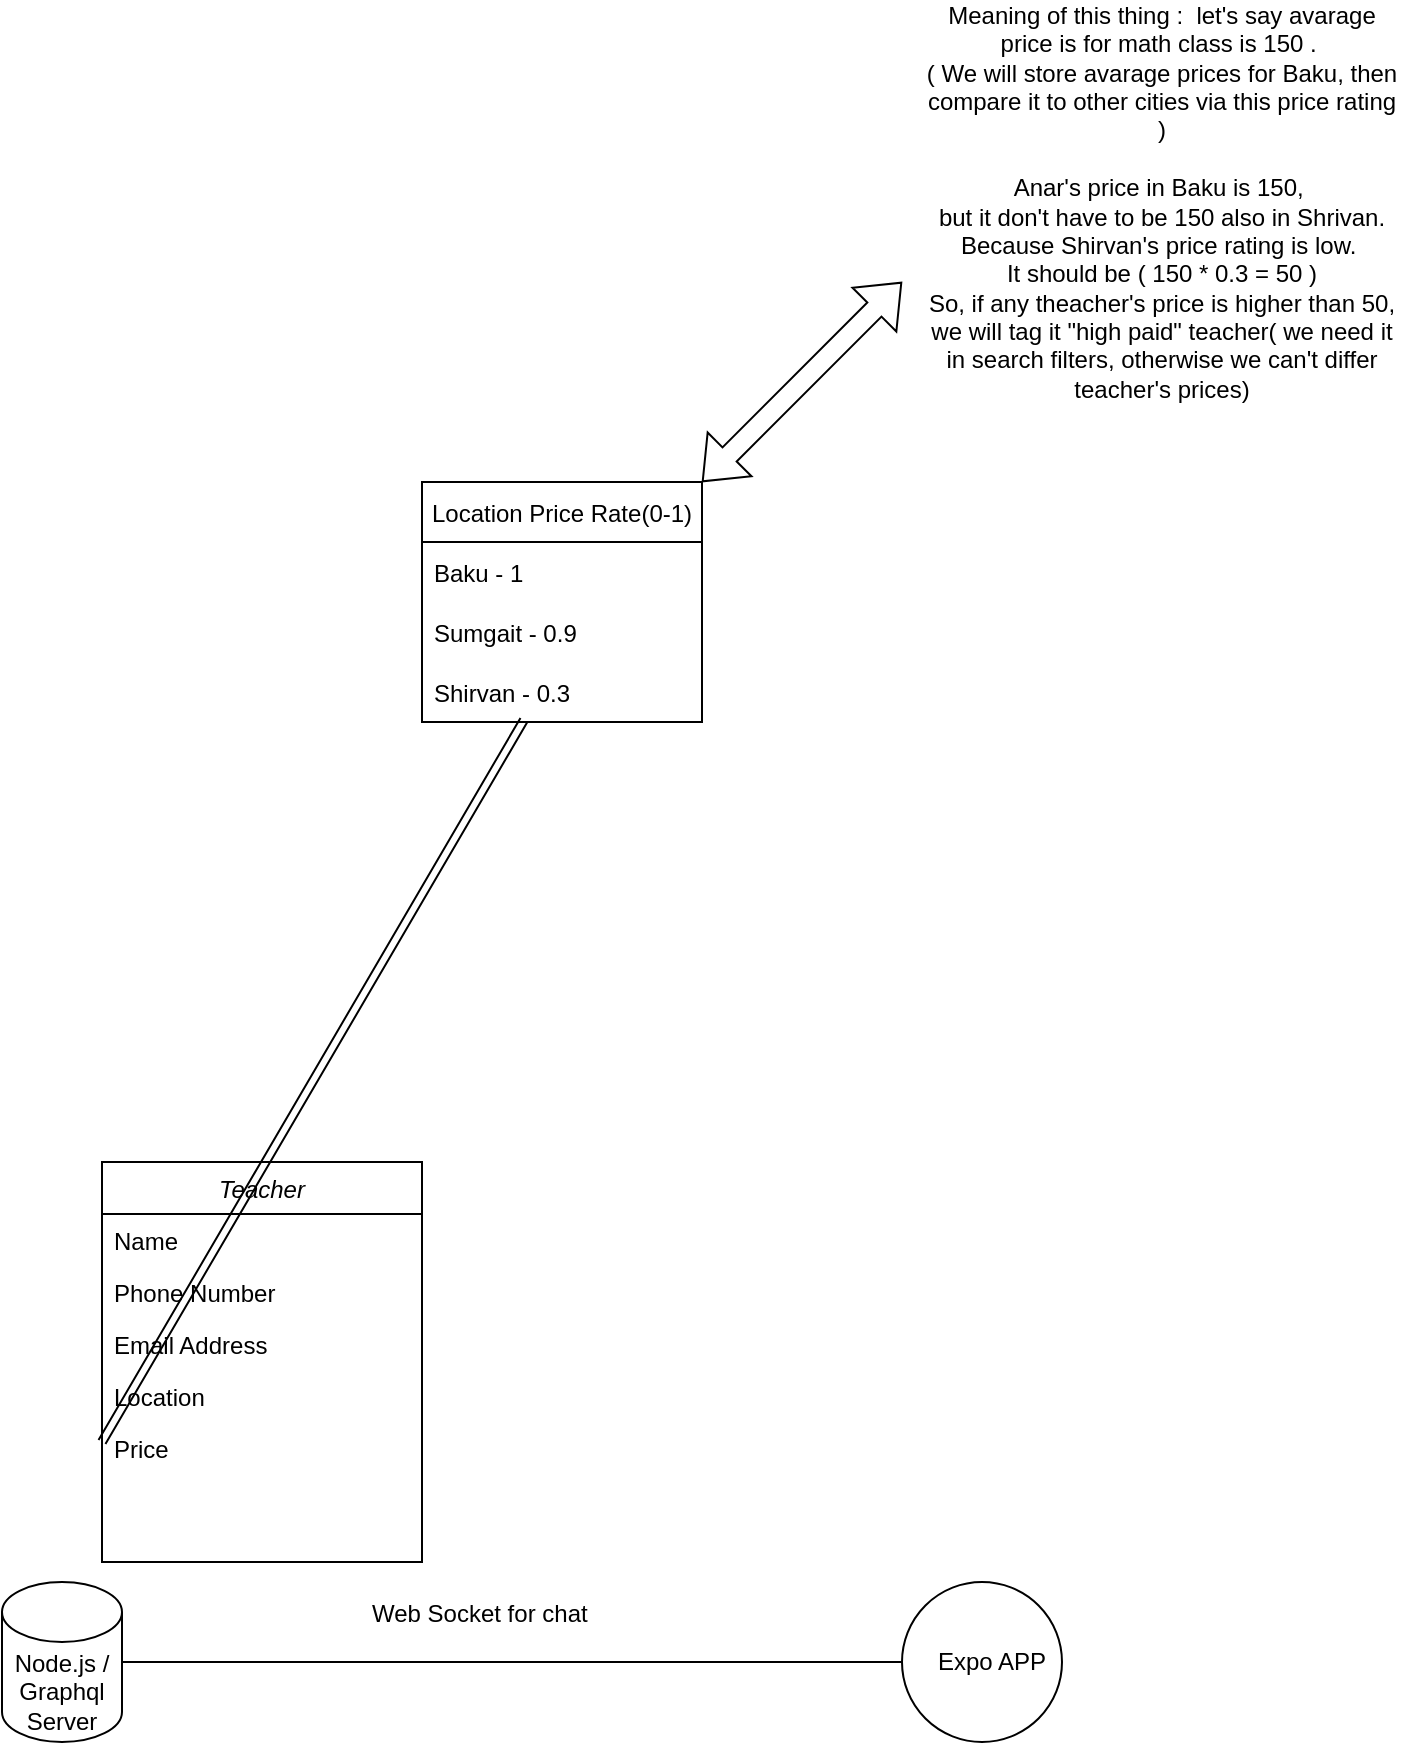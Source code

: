 <mxfile version="20.4.1" type="github">
  <diagram id="C5RBs43oDa-KdzZeNtuy" name="Page-1">
    <mxGraphModel dx="835" dy="1687" grid="1" gridSize="10" guides="1" tooltips="1" connect="1" arrows="1" fold="1" page="1" pageScale="1" pageWidth="827" pageHeight="1169" math="0" shadow="0">
      <root>
        <mxCell id="WIyWlLk6GJQsqaUBKTNV-0" />
        <mxCell id="WIyWlLk6GJQsqaUBKTNV-1" parent="WIyWlLk6GJQsqaUBKTNV-0" />
        <mxCell id="zkfFHV4jXpPFQw0GAbJ--0" value="Teacher" style="swimlane;fontStyle=2;align=center;verticalAlign=top;childLayout=stackLayout;horizontal=1;startSize=26;horizontalStack=0;resizeParent=1;resizeLast=0;collapsible=1;marginBottom=0;rounded=0;shadow=0;strokeWidth=1;" parent="WIyWlLk6GJQsqaUBKTNV-1" vertex="1">
          <mxGeometry x="210" width="160" height="200" as="geometry">
            <mxRectangle x="230" y="140" width="160" height="26" as="alternateBounds" />
          </mxGeometry>
        </mxCell>
        <mxCell id="zkfFHV4jXpPFQw0GAbJ--1" value="Name" style="text;align=left;verticalAlign=top;spacingLeft=4;spacingRight=4;overflow=hidden;rotatable=0;points=[[0,0.5],[1,0.5]];portConstraint=eastwest;" parent="zkfFHV4jXpPFQw0GAbJ--0" vertex="1">
          <mxGeometry y="26" width="160" height="26" as="geometry" />
        </mxCell>
        <mxCell id="zkfFHV4jXpPFQw0GAbJ--2" value="Phone Number" style="text;align=left;verticalAlign=top;spacingLeft=4;spacingRight=4;overflow=hidden;rotatable=0;points=[[0,0.5],[1,0.5]];portConstraint=eastwest;rounded=0;shadow=0;html=0;" parent="zkfFHV4jXpPFQw0GAbJ--0" vertex="1">
          <mxGeometry y="52" width="160" height="26" as="geometry" />
        </mxCell>
        <mxCell id="zkfFHV4jXpPFQw0GAbJ--3" value="Email Address" style="text;align=left;verticalAlign=top;spacingLeft=4;spacingRight=4;overflow=hidden;rotatable=0;points=[[0,0.5],[1,0.5]];portConstraint=eastwest;rounded=0;shadow=0;html=0;" parent="zkfFHV4jXpPFQw0GAbJ--0" vertex="1">
          <mxGeometry y="78" width="160" height="26" as="geometry" />
        </mxCell>
        <mxCell id="yVv26zAK1GCUfZAfJbIb-15" value="Location" style="text;align=left;verticalAlign=top;spacingLeft=4;spacingRight=4;overflow=hidden;rotatable=0;points=[[0,0.5],[1,0.5]];portConstraint=eastwest;rounded=0;shadow=0;html=0;" vertex="1" parent="zkfFHV4jXpPFQw0GAbJ--0">
          <mxGeometry y="104" width="160" height="26" as="geometry" />
        </mxCell>
        <mxCell id="yVv26zAK1GCUfZAfJbIb-16" value="Price" style="text;align=left;verticalAlign=top;spacingLeft=4;spacingRight=4;overflow=hidden;rotatable=0;points=[[0,0.5],[1,0.5]];portConstraint=eastwest;rounded=0;shadow=0;html=0;" vertex="1" parent="zkfFHV4jXpPFQw0GAbJ--0">
          <mxGeometry y="130" width="160" height="26" as="geometry" />
        </mxCell>
        <mxCell id="yVv26zAK1GCUfZAfJbIb-6" value="" style="shape=cylinder3;whiteSpace=wrap;html=1;boundedLbl=1;backgroundOutline=1;size=15;" vertex="1" parent="WIyWlLk6GJQsqaUBKTNV-1">
          <mxGeometry x="160" y="210" width="60" height="80" as="geometry" />
        </mxCell>
        <mxCell id="yVv26zAK1GCUfZAfJbIb-9" value="" style="ellipse;whiteSpace=wrap;html=1;aspect=fixed;" vertex="1" parent="WIyWlLk6GJQsqaUBKTNV-1">
          <mxGeometry x="610" y="210" width="80" height="80" as="geometry" />
        </mxCell>
        <mxCell id="yVv26zAK1GCUfZAfJbIb-10" value="" style="endArrow=none;html=1;rounded=0;" edge="1" parent="WIyWlLk6GJQsqaUBKTNV-1" target="yVv26zAK1GCUfZAfJbIb-9">
          <mxGeometry width="50" height="50" relative="1" as="geometry">
            <mxPoint x="220" y="250" as="sourcePoint" />
            <mxPoint x="540" y="250" as="targetPoint" />
          </mxGeometry>
        </mxCell>
        <mxCell id="yVv26zAK1GCUfZAfJbIb-11" value="&lt;blockquote style=&quot;margin: 0 0 0 40px; border: none; padding: 0px;&quot;&gt;Expo APP&lt;/blockquote&gt;" style="text;html=1;strokeColor=none;fillColor=none;align=center;verticalAlign=middle;whiteSpace=wrap;rounded=0;" vertex="1" parent="WIyWlLk6GJQsqaUBKTNV-1">
          <mxGeometry x="560" y="235" width="150" height="30" as="geometry" />
        </mxCell>
        <mxCell id="yVv26zAK1GCUfZAfJbIb-13" value="Node.js / Graphql Server" style="text;html=1;strokeColor=none;fillColor=none;align=center;verticalAlign=middle;whiteSpace=wrap;rounded=0;" vertex="1" parent="WIyWlLk6GJQsqaUBKTNV-1">
          <mxGeometry x="160" y="250" width="60" height="30" as="geometry" />
        </mxCell>
        <mxCell id="yVv26zAK1GCUfZAfJbIb-14" value="Web Socket for chat " style="text;strokeColor=none;fillColor=none;align=left;verticalAlign=middle;spacingLeft=4;spacingRight=4;overflow=hidden;points=[[0,0.5],[1,0.5]];portConstraint=eastwest;rotatable=0;" vertex="1" parent="WIyWlLk6GJQsqaUBKTNV-1">
          <mxGeometry x="339" y="210" width="150" height="30" as="geometry" />
        </mxCell>
        <mxCell id="yVv26zAK1GCUfZAfJbIb-19" value="Location Price Rate(0-1)" style="swimlane;fontStyle=0;childLayout=stackLayout;horizontal=1;startSize=30;horizontalStack=0;resizeParent=1;resizeParentMax=0;resizeLast=0;collapsible=1;marginBottom=0;" vertex="1" parent="WIyWlLk6GJQsqaUBKTNV-1">
          <mxGeometry x="370" y="-340" width="140" height="120" as="geometry" />
        </mxCell>
        <mxCell id="yVv26zAK1GCUfZAfJbIb-20" value="Baku - 1" style="text;strokeColor=none;fillColor=none;align=left;verticalAlign=middle;spacingLeft=4;spacingRight=4;overflow=hidden;points=[[0,0.5],[1,0.5]];portConstraint=eastwest;rotatable=0;" vertex="1" parent="yVv26zAK1GCUfZAfJbIb-19">
          <mxGeometry y="30" width="140" height="30" as="geometry" />
        </mxCell>
        <mxCell id="yVv26zAK1GCUfZAfJbIb-21" value="Sumgait - 0.9" style="text;strokeColor=none;fillColor=none;align=left;verticalAlign=middle;spacingLeft=4;spacingRight=4;overflow=hidden;points=[[0,0.5],[1,0.5]];portConstraint=eastwest;rotatable=0;" vertex="1" parent="yVv26zAK1GCUfZAfJbIb-19">
          <mxGeometry y="60" width="140" height="30" as="geometry" />
        </mxCell>
        <mxCell id="yVv26zAK1GCUfZAfJbIb-22" value="Shirvan - 0.3" style="text;strokeColor=none;fillColor=none;align=left;verticalAlign=middle;spacingLeft=4;spacingRight=4;overflow=hidden;points=[[0,0.5],[1,0.5]];portConstraint=eastwest;rotatable=0;" vertex="1" parent="yVv26zAK1GCUfZAfJbIb-19">
          <mxGeometry y="90" width="140" height="30" as="geometry" />
        </mxCell>
        <mxCell id="yVv26zAK1GCUfZAfJbIb-25" value="" style="shape=flexArrow;endArrow=classic;startArrow=classic;html=1;rounded=0;" edge="1" parent="WIyWlLk6GJQsqaUBKTNV-1">
          <mxGeometry width="100" height="100" relative="1" as="geometry">
            <mxPoint x="510" y="-340" as="sourcePoint" />
            <mxPoint x="610" y="-440" as="targetPoint" />
          </mxGeometry>
        </mxCell>
        <mxCell id="yVv26zAK1GCUfZAfJbIb-27" value="Meaning of this thing :&amp;nbsp; let&#39;s say avarage price is for math class is 150 .&amp;nbsp;&lt;br&gt;( We will store avarage prices for Baku, then compare it to other cities via this price rating )&lt;br&gt;&amp;nbsp;&lt;br&gt;Anar&#39;s price in Baku is 150,&amp;nbsp;&lt;br&gt;but it don&#39;t have to be 150 also in Shrivan.&lt;br&gt;Because Shirvan&#39;s price rating is low.&amp;nbsp;&lt;br&gt;It should be ( 150 * 0.3 = 50 )&lt;br&gt;So, if any theacher&#39;s price is higher than 50, we will tag it &quot;high paid&quot; teacher( we need it in search filters, otherwise we can&#39;t differ teacher&#39;s prices)" style="text;html=1;strokeColor=none;fillColor=none;align=center;verticalAlign=middle;whiteSpace=wrap;rounded=0;" vertex="1" parent="WIyWlLk6GJQsqaUBKTNV-1">
          <mxGeometry x="620" y="-550" width="240" height="140" as="geometry" />
        </mxCell>
        <mxCell id="yVv26zAK1GCUfZAfJbIb-28" value="" style="shape=link;html=1;rounded=0;exitX=0.364;exitY=0.967;exitDx=0;exitDy=0;exitPerimeter=0;" edge="1" parent="WIyWlLk6GJQsqaUBKTNV-1" source="yVv26zAK1GCUfZAfJbIb-22">
          <mxGeometry width="100" relative="1" as="geometry">
            <mxPoint x="110" y="140" as="sourcePoint" />
            <mxPoint x="210" y="140" as="targetPoint" />
          </mxGeometry>
        </mxCell>
      </root>
    </mxGraphModel>
  </diagram>
</mxfile>
